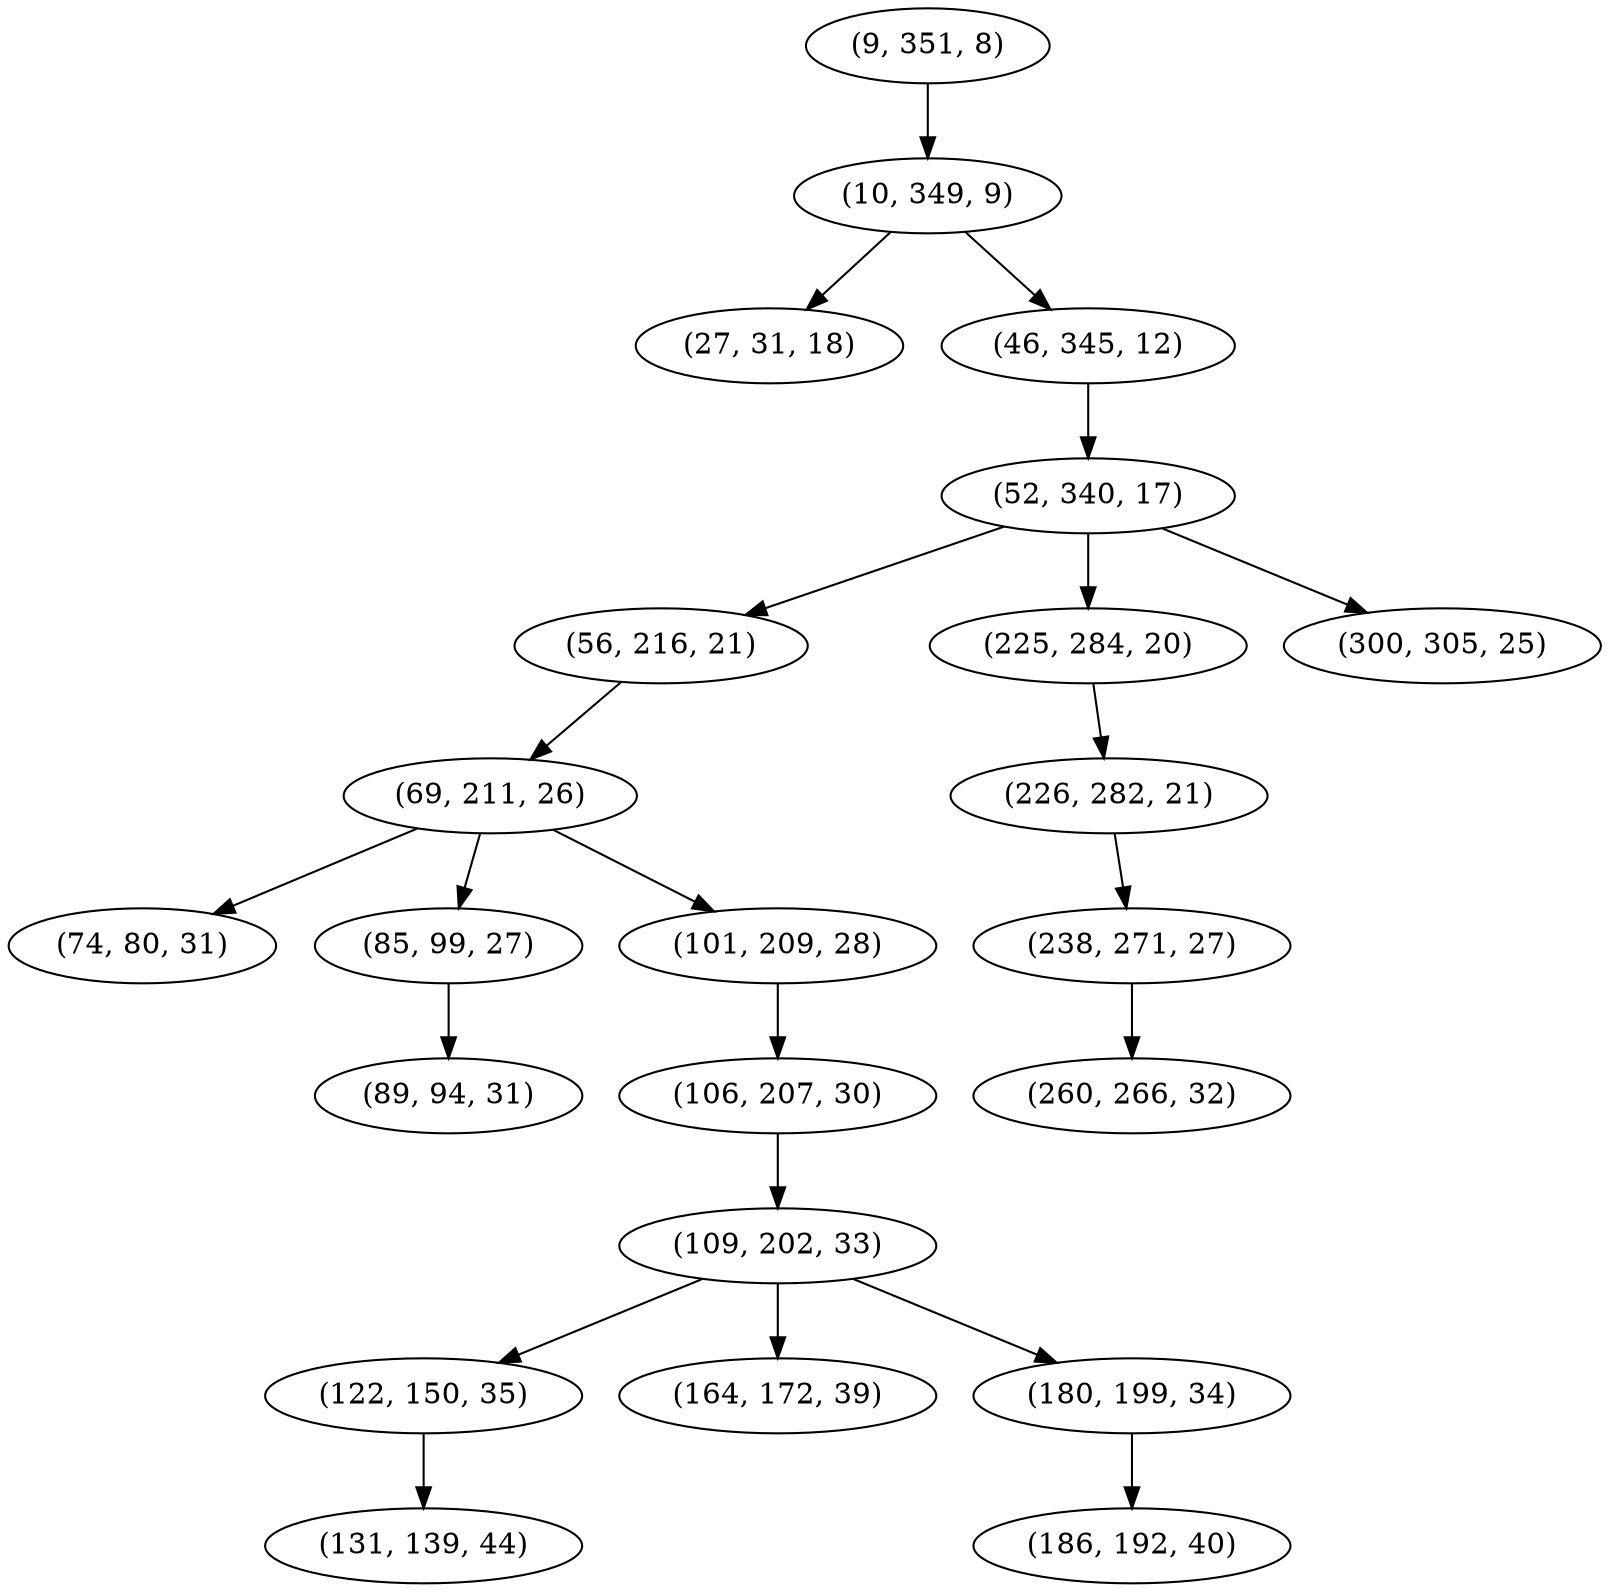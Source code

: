 digraph tree {
    "(9, 351, 8)";
    "(10, 349, 9)";
    "(27, 31, 18)";
    "(46, 345, 12)";
    "(52, 340, 17)";
    "(56, 216, 21)";
    "(69, 211, 26)";
    "(74, 80, 31)";
    "(85, 99, 27)";
    "(89, 94, 31)";
    "(101, 209, 28)";
    "(106, 207, 30)";
    "(109, 202, 33)";
    "(122, 150, 35)";
    "(131, 139, 44)";
    "(164, 172, 39)";
    "(180, 199, 34)";
    "(186, 192, 40)";
    "(225, 284, 20)";
    "(226, 282, 21)";
    "(238, 271, 27)";
    "(260, 266, 32)";
    "(300, 305, 25)";
    "(9, 351, 8)" -> "(10, 349, 9)";
    "(10, 349, 9)" -> "(27, 31, 18)";
    "(10, 349, 9)" -> "(46, 345, 12)";
    "(46, 345, 12)" -> "(52, 340, 17)";
    "(52, 340, 17)" -> "(56, 216, 21)";
    "(52, 340, 17)" -> "(225, 284, 20)";
    "(52, 340, 17)" -> "(300, 305, 25)";
    "(56, 216, 21)" -> "(69, 211, 26)";
    "(69, 211, 26)" -> "(74, 80, 31)";
    "(69, 211, 26)" -> "(85, 99, 27)";
    "(69, 211, 26)" -> "(101, 209, 28)";
    "(85, 99, 27)" -> "(89, 94, 31)";
    "(101, 209, 28)" -> "(106, 207, 30)";
    "(106, 207, 30)" -> "(109, 202, 33)";
    "(109, 202, 33)" -> "(122, 150, 35)";
    "(109, 202, 33)" -> "(164, 172, 39)";
    "(109, 202, 33)" -> "(180, 199, 34)";
    "(122, 150, 35)" -> "(131, 139, 44)";
    "(180, 199, 34)" -> "(186, 192, 40)";
    "(225, 284, 20)" -> "(226, 282, 21)";
    "(226, 282, 21)" -> "(238, 271, 27)";
    "(238, 271, 27)" -> "(260, 266, 32)";
}
